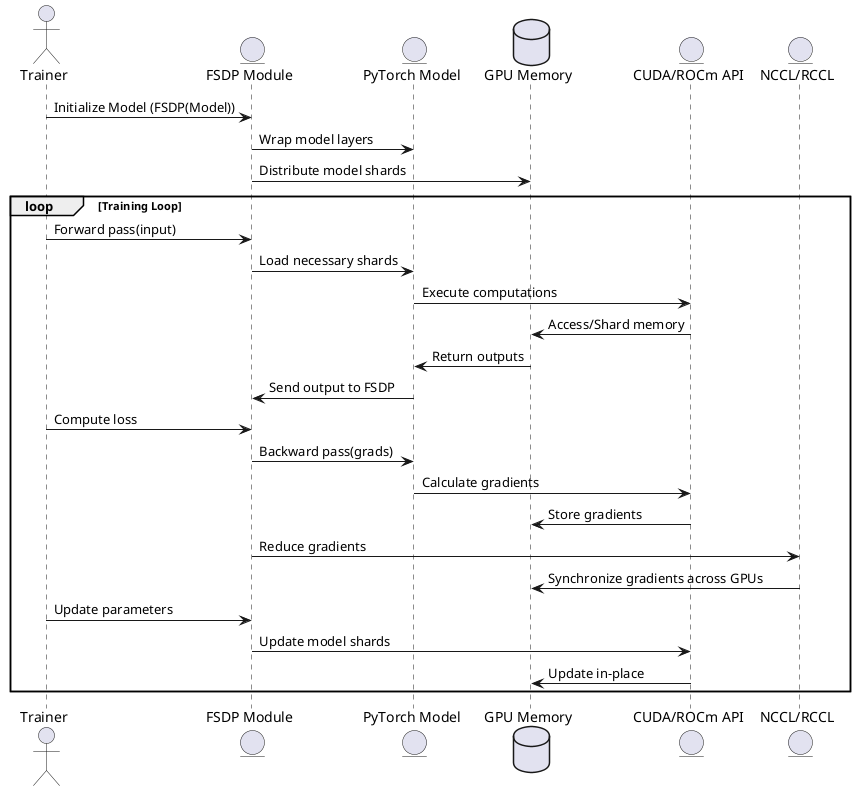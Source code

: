 @startuml FSDP
actor Trainer
entity "FSDP Module" as FSDP
entity "PyTorch Model" as Model
database "GPU Memory" as GPU
entity "CUDA/ROCm API" as CUDA
entity "NCCL/RCCL" as NCCL

Trainer -> FSDP : Initialize Model (FSDP(Model))
FSDP -> Model : Wrap model layers
FSDP -> GPU : Distribute model shards

loop Training Loop
    Trainer -> FSDP : Forward pass(input)
    FSDP -> Model : Load necessary shards
    Model -> CUDA : Execute computations
    CUDA -> GPU : Access/Shard memory
    GPU -> Model : Return outputs
    Model -> FSDP : Send output to FSDP

    Trainer -> FSDP : Compute loss
    FSDP -> Model : Backward pass(grads)
    Model -> CUDA : Calculate gradients
    CUDA -> GPU : Store gradients

    FSDP -> NCCL : Reduce gradients
    NCCL -> GPU : Synchronize gradients across GPUs

    Trainer -> FSDP : Update parameters
    FSDP -> CUDA : Update model shards
    CUDA -> GPU : Update in-place
end

@enduml
